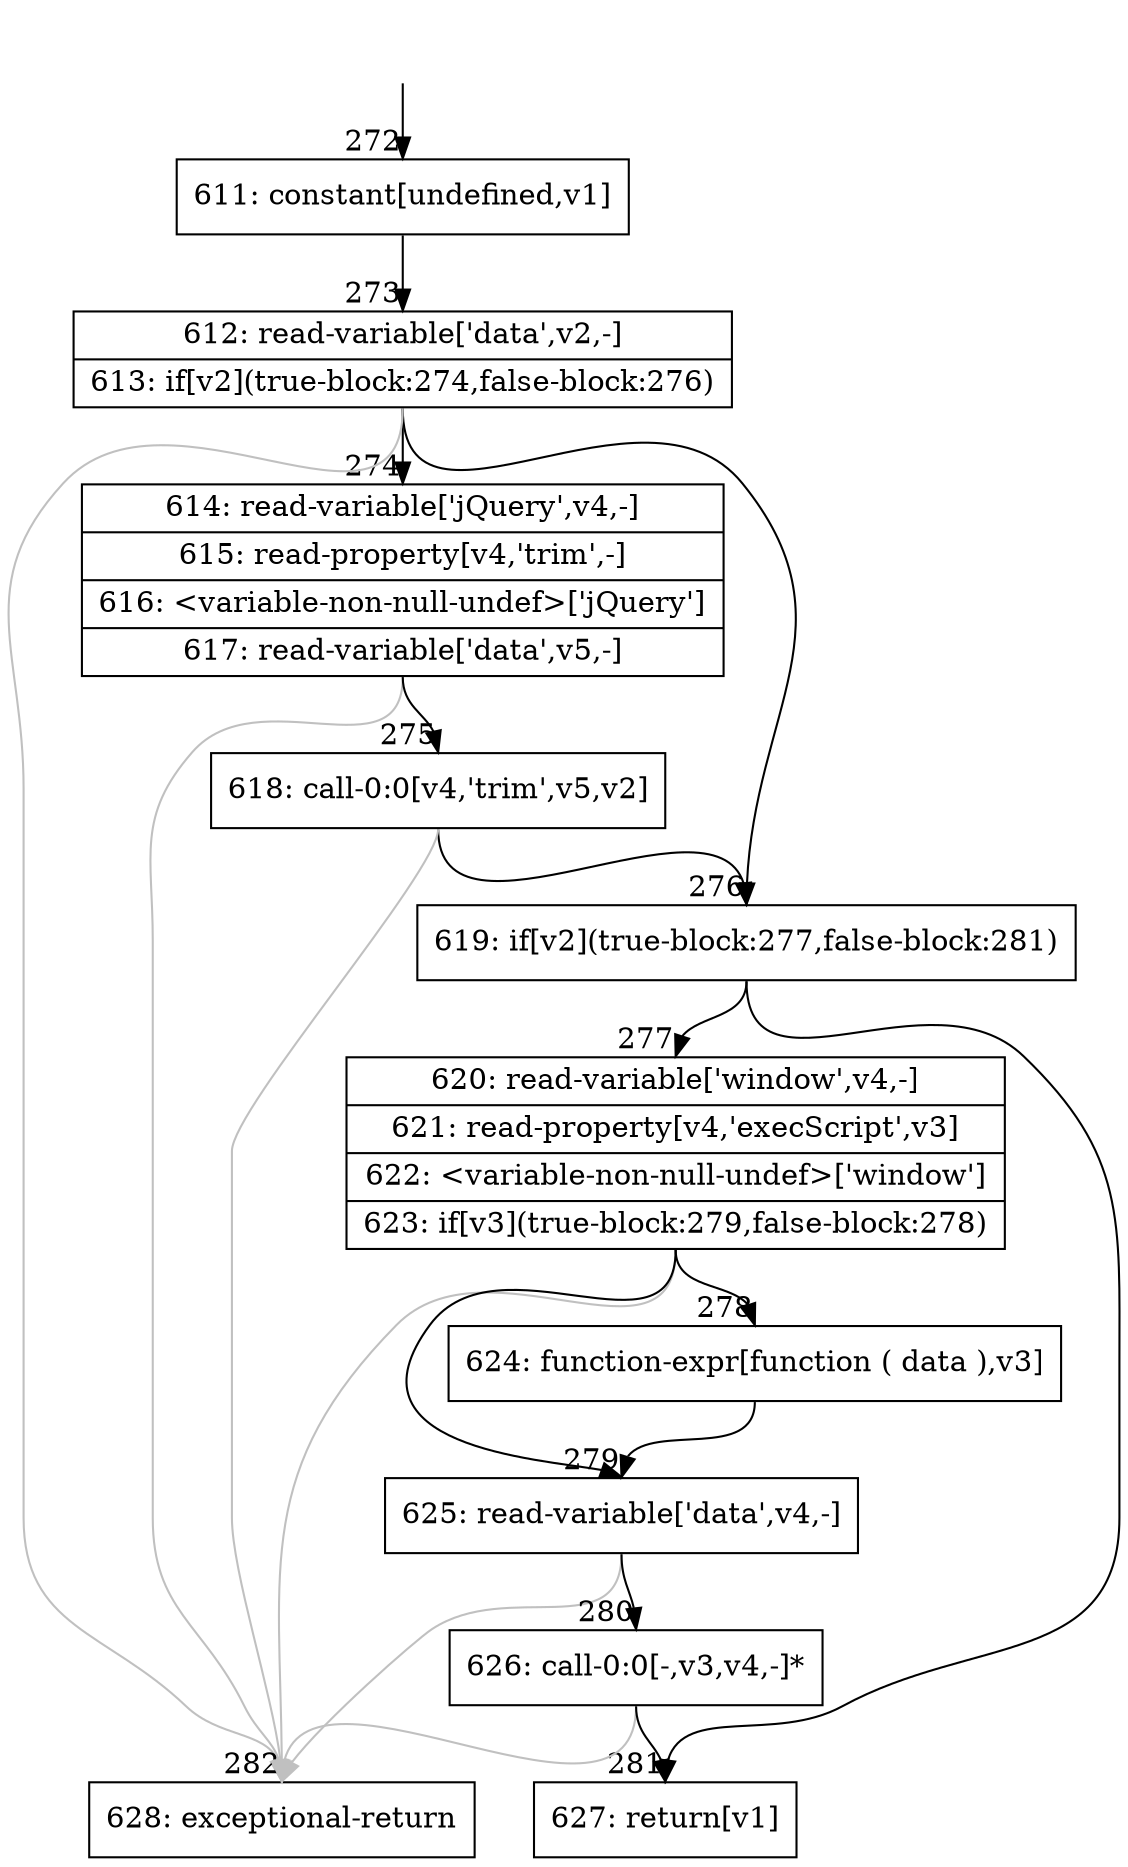digraph {
rankdir="TD"
BB_entry27[shape=none,label=""];
BB_entry27 -> BB272 [tailport=s, headport=n, headlabel="    272"]
BB272 [shape=record label="{611: constant[undefined,v1]}" ] 
BB272 -> BB273 [tailport=s, headport=n, headlabel="      273"]
BB273 [shape=record label="{612: read-variable['data',v2,-]|613: if[v2](true-block:274,false-block:276)}" ] 
BB273 -> BB276 [tailport=s, headport=n, headlabel="      276"]
BB273 -> BB274 [tailport=s, headport=n, headlabel="      274"]
BB273 -> BB282 [tailport=s, headport=n, color=gray, headlabel="      282"]
BB274 [shape=record label="{614: read-variable['jQuery',v4,-]|615: read-property[v4,'trim',-]|616: \<variable-non-null-undef\>['jQuery']|617: read-variable['data',v5,-]}" ] 
BB274 -> BB275 [tailport=s, headport=n, headlabel="      275"]
BB274 -> BB282 [tailport=s, headport=n, color=gray]
BB275 [shape=record label="{618: call-0:0[v4,'trim',v5,v2]}" ] 
BB275 -> BB276 [tailport=s, headport=n]
BB275 -> BB282 [tailport=s, headport=n, color=gray]
BB276 [shape=record label="{619: if[v2](true-block:277,false-block:281)}" ] 
BB276 -> BB277 [tailport=s, headport=n, headlabel="      277"]
BB276 -> BB281 [tailport=s, headport=n, headlabel="      281"]
BB277 [shape=record label="{620: read-variable['window',v4,-]|621: read-property[v4,'execScript',v3]|622: \<variable-non-null-undef\>['window']|623: if[v3](true-block:279,false-block:278)}" ] 
BB277 -> BB279 [tailport=s, headport=n, headlabel="      279"]
BB277 -> BB278 [tailport=s, headport=n, headlabel="      278"]
BB277 -> BB282 [tailport=s, headport=n, color=gray]
BB278 [shape=record label="{624: function-expr[function ( data ),v3]}" ] 
BB278 -> BB279 [tailport=s, headport=n]
BB279 [shape=record label="{625: read-variable['data',v4,-]}" ] 
BB279 -> BB280 [tailport=s, headport=n, headlabel="      280"]
BB279 -> BB282 [tailport=s, headport=n, color=gray]
BB280 [shape=record label="{626: call-0:0[-,v3,v4,-]*}" ] 
BB280 -> BB281 [tailport=s, headport=n]
BB280 -> BB282 [tailport=s, headport=n, color=gray]
BB281 [shape=record label="{627: return[v1]}" ] 
BB282 [shape=record label="{628: exceptional-return}" ] 
}
